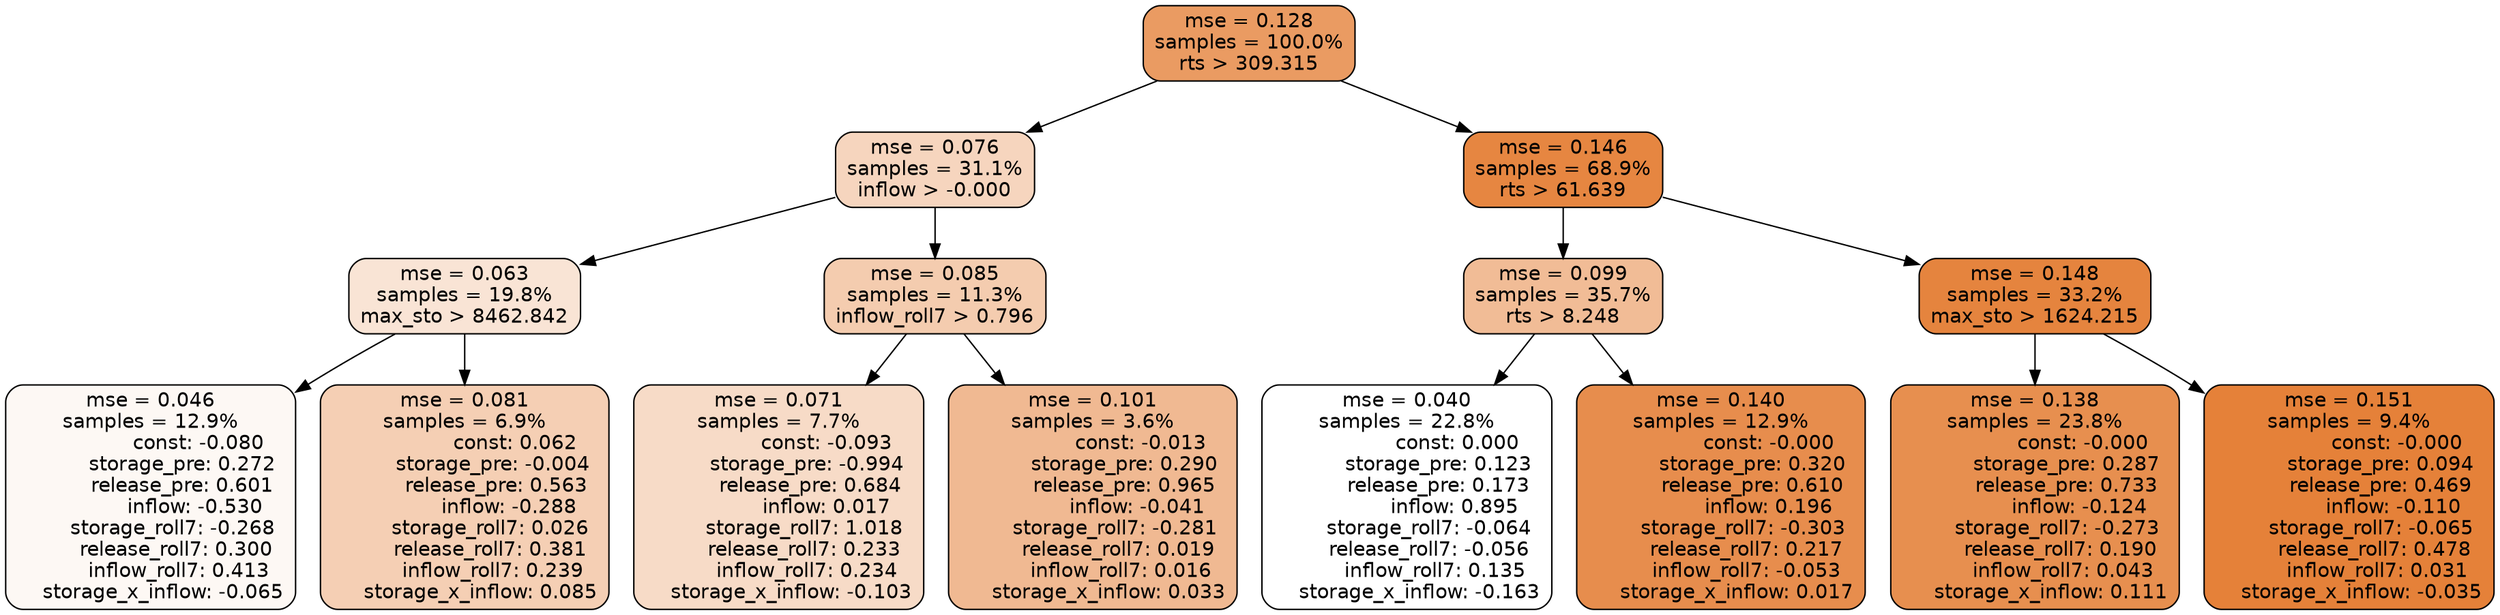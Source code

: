 digraph tree {
node [shape=rectangle, style="filled, rounded", color="black", fontname=helvetica] ;
edge [fontname=helvetica] ;
	"0" [label="mse = 0.128
samples = 100.0%
rts > 309.315", fillcolor="#ea9b62"]
	"8" [label="mse = 0.076
samples = 31.1%
inflow > -0.000", fillcolor="#f6d5be"]
	"1" [label="mse = 0.146
samples = 68.9%
rts > 61.639", fillcolor="#e68641"]
	"9" [label="mse = 0.063
samples = 19.8%
max_sto > 8462.842", fillcolor="#f9e4d5"]
	"12" [label="mse = 0.085
samples = 11.3%
inflow_roll7 > 0.796", fillcolor="#f4ccaf"]
	"2" [label="mse = 0.099
samples = 35.7%
rts > 8.248", fillcolor="#f1bc96"]
	"5" [label="mse = 0.148
samples = 33.2%
max_sto > 1624.215", fillcolor="#e5843e"]
	"10" [label="mse = 0.046
samples = 12.9%
               const: -0.080
          storage_pre: 0.272
          release_pre: 0.601
              inflow: -0.530
       storage_roll7: -0.268
        release_roll7: 0.300
         inflow_roll7: 0.413
    storage_x_inflow: -0.065", fillcolor="#fdf8f4"]
	"11" [label="mse = 0.081
samples = 6.9%
                const: 0.062
         storage_pre: -0.004
          release_pre: 0.563
              inflow: -0.288
        storage_roll7: 0.026
        release_roll7: 0.381
         inflow_roll7: 0.239
     storage_x_inflow: 0.085", fillcolor="#f5cfb4"]
	"13" [label="mse = 0.071
samples = 7.7%
               const: -0.093
         storage_pre: -0.994
          release_pre: 0.684
               inflow: 0.017
        storage_roll7: 1.018
        release_roll7: 0.233
         inflow_roll7: 0.234
    storage_x_inflow: -0.103", fillcolor="#f7dbc7"]
	"14" [label="mse = 0.101
samples = 3.6%
               const: -0.013
          storage_pre: 0.290
          release_pre: 0.965
              inflow: -0.041
       storage_roll7: -0.281
        release_roll7: 0.019
         inflow_roll7: 0.016
     storage_x_inflow: 0.033", fillcolor="#f0b992"]
	"3" [label="mse = 0.040
samples = 22.8%
                const: 0.000
          storage_pre: 0.123
          release_pre: 0.173
               inflow: 0.895
       storage_roll7: -0.064
       release_roll7: -0.056
         inflow_roll7: 0.135
    storage_x_inflow: -0.163", fillcolor="#ffffff"]
	"4" [label="mse = 0.140
samples = 12.9%
               const: -0.000
          storage_pre: 0.320
          release_pre: 0.610
               inflow: 0.196
       storage_roll7: -0.303
        release_roll7: 0.217
        inflow_roll7: -0.053
     storage_x_inflow: 0.017", fillcolor="#e78d4d"]
	"6" [label="mse = 0.138
samples = 23.8%
               const: -0.000
          storage_pre: 0.287
          release_pre: 0.733
              inflow: -0.124
       storage_roll7: -0.273
        release_roll7: 0.190
         inflow_roll7: 0.043
     storage_x_inflow: 0.111", fillcolor="#e78f4f"]
	"7" [label="mse = 0.151
samples = 9.4%
               const: -0.000
          storage_pre: 0.094
          release_pre: 0.469
              inflow: -0.110
       storage_roll7: -0.065
        release_roll7: 0.478
         inflow_roll7: 0.031
    storage_x_inflow: -0.035", fillcolor="#e58139"]

	"0" -> "1"
	"0" -> "8"
	"8" -> "9"
	"8" -> "12"
	"1" -> "2"
	"1" -> "5"
	"9" -> "10"
	"9" -> "11"
	"12" -> "13"
	"12" -> "14"
	"2" -> "3"
	"2" -> "4"
	"5" -> "6"
	"5" -> "7"
}